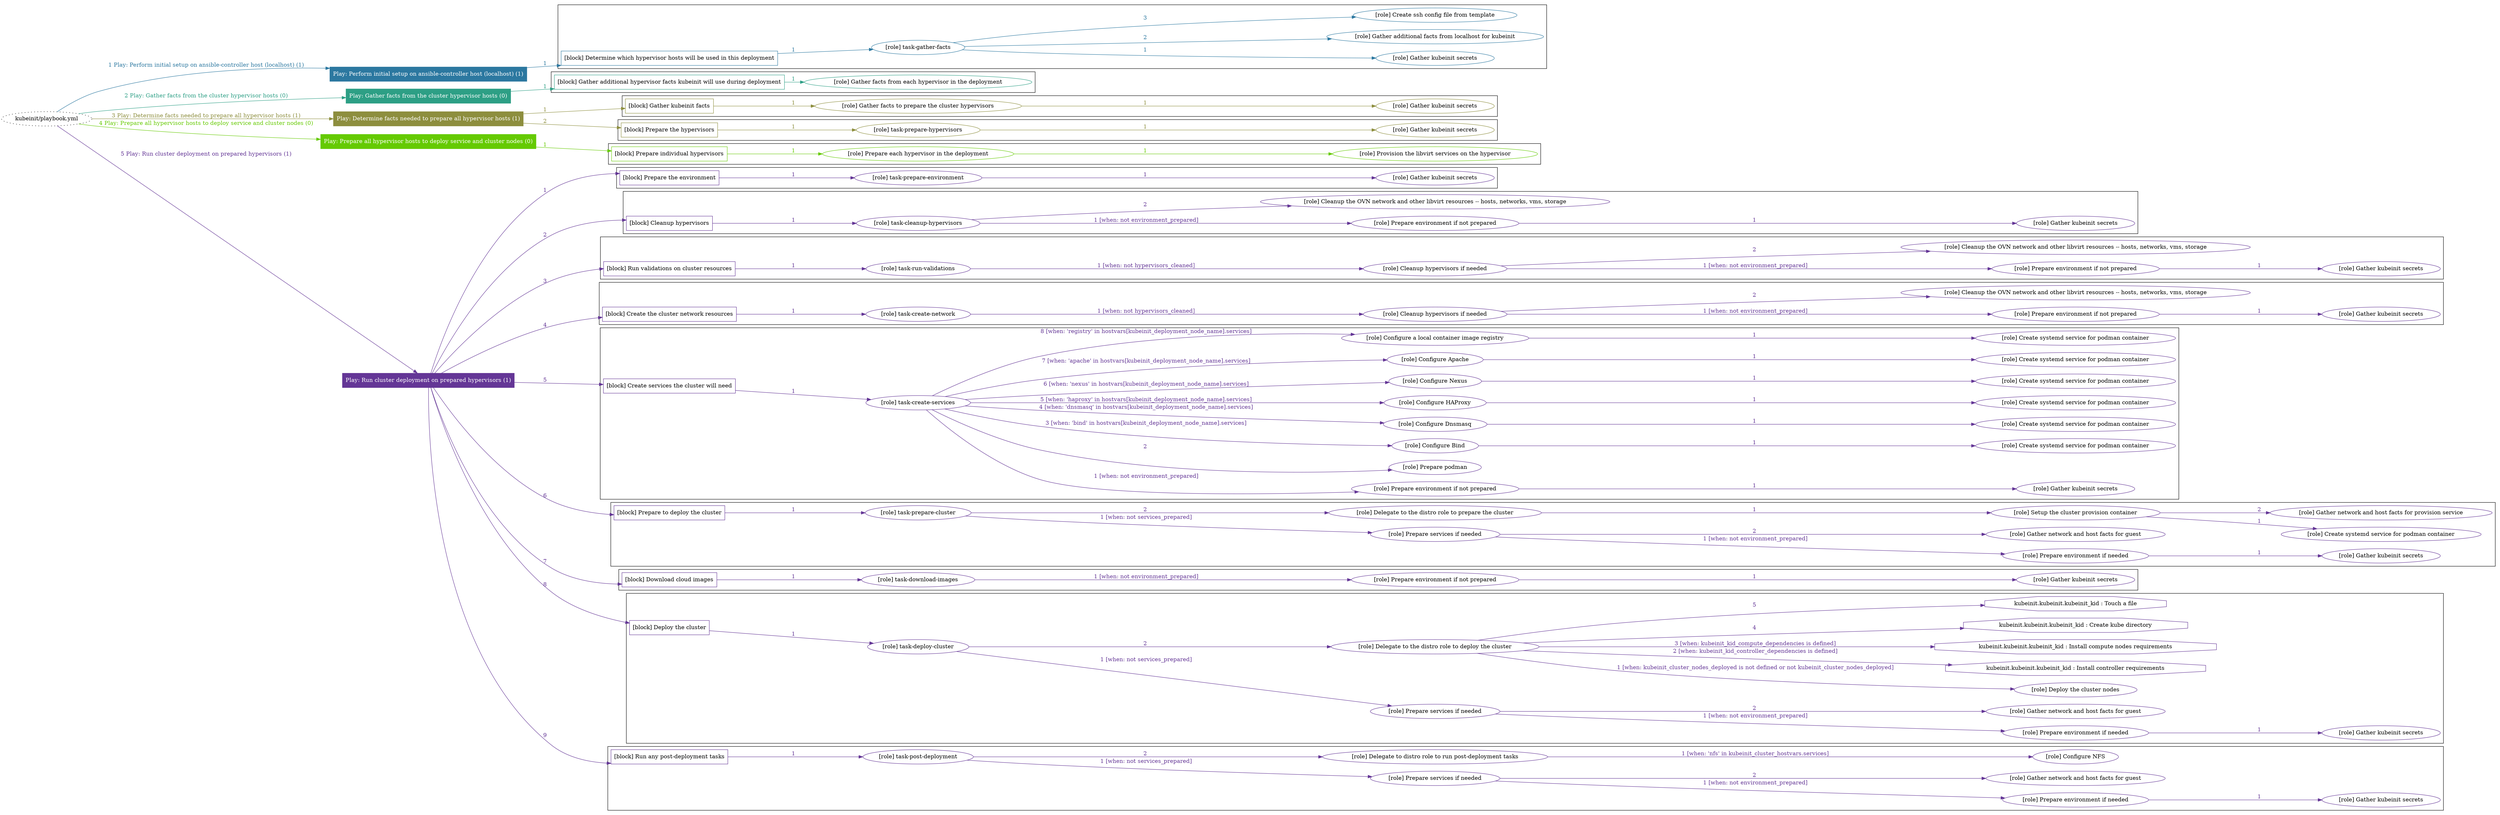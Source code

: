 digraph {
	graph [concentrate=true ordering=in rankdir=LR ratio=fill]
	edge [esep=5 sep=10]
	"kubeinit/playbook.yml" [URL="/home/runner/work/kubeinit/kubeinit/kubeinit/playbook.yml" id=playbook_4119781a style=dotted]
	"kubeinit/playbook.yml" -> play_a6e33fef [label="1 Play: Perform initial setup on ansible-controller host (localhost) (1)" color="#2c78a0" fontcolor="#2c78a0" id=edge_play_a6e33fef labeltooltip="1 Play: Perform initial setup on ansible-controller host (localhost) (1)" tooltip="1 Play: Perform initial setup on ansible-controller host (localhost) (1)"]
	subgraph "Play: Perform initial setup on ansible-controller host (localhost) (1)" {
		play_a6e33fef [label="Play: Perform initial setup on ansible-controller host (localhost) (1)" URL="/home/runner/work/kubeinit/kubeinit/kubeinit/playbook.yml" color="#2c78a0" fontcolor="#ffffff" id=play_a6e33fef shape=box style=filled tooltip=localhost]
		play_a6e33fef -> block_c6714cbf [label=1 color="#2c78a0" fontcolor="#2c78a0" id=edge_block_c6714cbf labeltooltip=1 tooltip=1]
		subgraph cluster_block_c6714cbf {
			block_c6714cbf [label="[block] Determine which hypervisor hosts will be used in this deployment" URL="/home/runner/work/kubeinit/kubeinit/kubeinit/playbook.yml" color="#2c78a0" id=block_c6714cbf labeltooltip="Determine which hypervisor hosts will be used in this deployment" shape=box tooltip="Determine which hypervisor hosts will be used in this deployment"]
			block_c6714cbf -> role_dde32e43 [label="1 " color="#2c78a0" fontcolor="#2c78a0" id=edge_role_dde32e43 labeltooltip="1 " tooltip="1 "]
			subgraph "task-gather-facts" {
				role_dde32e43 [label="[role] task-gather-facts" URL="/home/runner/work/kubeinit/kubeinit/kubeinit/playbook.yml" color="#2c78a0" id=role_dde32e43 tooltip="task-gather-facts"]
				role_dde32e43 -> role_6373cb3b [label="1 " color="#2c78a0" fontcolor="#2c78a0" id=edge_role_6373cb3b labeltooltip="1 " tooltip="1 "]
				subgraph "Gather kubeinit secrets" {
					role_6373cb3b [label="[role] Gather kubeinit secrets" URL="/home/runner/.ansible/collections/ansible_collections/kubeinit/kubeinit/roles/kubeinit_prepare/tasks/build_hypervisors_group.yml" color="#2c78a0" id=role_6373cb3b tooltip="Gather kubeinit secrets"]
				}
				role_dde32e43 -> role_54f324d5 [label="2 " color="#2c78a0" fontcolor="#2c78a0" id=edge_role_54f324d5 labeltooltip="2 " tooltip="2 "]
				subgraph "Gather additional facts from localhost for kubeinit" {
					role_54f324d5 [label="[role] Gather additional facts from localhost for kubeinit" URL="/home/runner/.ansible/collections/ansible_collections/kubeinit/kubeinit/roles/kubeinit_prepare/tasks/build_hypervisors_group.yml" color="#2c78a0" id=role_54f324d5 tooltip="Gather additional facts from localhost for kubeinit"]
				}
				role_dde32e43 -> role_f342c340 [label="3 " color="#2c78a0" fontcolor="#2c78a0" id=edge_role_f342c340 labeltooltip="3 " tooltip="3 "]
				subgraph "Create ssh config file from template" {
					role_f342c340 [label="[role] Create ssh config file from template" URL="/home/runner/.ansible/collections/ansible_collections/kubeinit/kubeinit/roles/kubeinit_prepare/tasks/build_hypervisors_group.yml" color="#2c78a0" id=role_f342c340 tooltip="Create ssh config file from template"]
				}
			}
		}
	}
	"kubeinit/playbook.yml" -> play_9e63e750 [label="2 Play: Gather facts from the cluster hypervisor hosts (0)" color="#2d9f85" fontcolor="#2d9f85" id=edge_play_9e63e750 labeltooltip="2 Play: Gather facts from the cluster hypervisor hosts (0)" tooltip="2 Play: Gather facts from the cluster hypervisor hosts (0)"]
	subgraph "Play: Gather facts from the cluster hypervisor hosts (0)" {
		play_9e63e750 [label="Play: Gather facts from the cluster hypervisor hosts (0)" URL="/home/runner/work/kubeinit/kubeinit/kubeinit/playbook.yml" color="#2d9f85" fontcolor="#ffffff" id=play_9e63e750 shape=box style=filled tooltip="Play: Gather facts from the cluster hypervisor hosts (0)"]
		play_9e63e750 -> block_4c66e448 [label=1 color="#2d9f85" fontcolor="#2d9f85" id=edge_block_4c66e448 labeltooltip=1 tooltip=1]
		subgraph cluster_block_4c66e448 {
			block_4c66e448 [label="[block] Gather additional hypervisor facts kubeinit will use during deployment" URL="/home/runner/work/kubeinit/kubeinit/kubeinit/playbook.yml" color="#2d9f85" id=block_4c66e448 labeltooltip="Gather additional hypervisor facts kubeinit will use during deployment" shape=box tooltip="Gather additional hypervisor facts kubeinit will use during deployment"]
			block_4c66e448 -> role_e154d5e4 [label="1 " color="#2d9f85" fontcolor="#2d9f85" id=edge_role_e154d5e4 labeltooltip="1 " tooltip="1 "]
			subgraph "Gather facts from each hypervisor in the deployment" {
				role_e154d5e4 [label="[role] Gather facts from each hypervisor in the deployment" URL="/home/runner/work/kubeinit/kubeinit/kubeinit/playbook.yml" color="#2d9f85" id=role_e154d5e4 tooltip="Gather facts from each hypervisor in the deployment"]
			}
		}
	}
	"kubeinit/playbook.yml" -> play_2cfaf962 [label="3 Play: Determine facts needed to prepare all hypervisor hosts (1)" color="#8d8e3e" fontcolor="#8d8e3e" id=edge_play_2cfaf962 labeltooltip="3 Play: Determine facts needed to prepare all hypervisor hosts (1)" tooltip="3 Play: Determine facts needed to prepare all hypervisor hosts (1)"]
	subgraph "Play: Determine facts needed to prepare all hypervisor hosts (1)" {
		play_2cfaf962 [label="Play: Determine facts needed to prepare all hypervisor hosts (1)" URL="/home/runner/work/kubeinit/kubeinit/kubeinit/playbook.yml" color="#8d8e3e" fontcolor="#ffffff" id=play_2cfaf962 shape=box style=filled tooltip=localhost]
		play_2cfaf962 -> block_1a551423 [label=1 color="#8d8e3e" fontcolor="#8d8e3e" id=edge_block_1a551423 labeltooltip=1 tooltip=1]
		subgraph cluster_block_1a551423 {
			block_1a551423 [label="[block] Gather kubeinit facts" URL="/home/runner/work/kubeinit/kubeinit/kubeinit/playbook.yml" color="#8d8e3e" id=block_1a551423 labeltooltip="Gather kubeinit facts" shape=box tooltip="Gather kubeinit facts"]
			block_1a551423 -> role_39035550 [label="1 " color="#8d8e3e" fontcolor="#8d8e3e" id=edge_role_39035550 labeltooltip="1 " tooltip="1 "]
			subgraph "Gather facts to prepare the cluster hypervisors" {
				role_39035550 [label="[role] Gather facts to prepare the cluster hypervisors" URL="/home/runner/work/kubeinit/kubeinit/kubeinit/playbook.yml" color="#8d8e3e" id=role_39035550 tooltip="Gather facts to prepare the cluster hypervisors"]
				role_39035550 -> role_b8412111 [label="1 " color="#8d8e3e" fontcolor="#8d8e3e" id=edge_role_b8412111 labeltooltip="1 " tooltip="1 "]
				subgraph "Gather kubeinit secrets" {
					role_b8412111 [label="[role] Gather kubeinit secrets" URL="/home/runner/.ansible/collections/ansible_collections/kubeinit/kubeinit/roles/kubeinit_prepare/tasks/gather_kubeinit_facts.yml" color="#8d8e3e" id=role_b8412111 tooltip="Gather kubeinit secrets"]
				}
			}
		}
		play_2cfaf962 -> block_f953ec89 [label=2 color="#8d8e3e" fontcolor="#8d8e3e" id=edge_block_f953ec89 labeltooltip=2 tooltip=2]
		subgraph cluster_block_f953ec89 {
			block_f953ec89 [label="[block] Prepare the hypervisors" URL="/home/runner/work/kubeinit/kubeinit/kubeinit/playbook.yml" color="#8d8e3e" id=block_f953ec89 labeltooltip="Prepare the hypervisors" shape=box tooltip="Prepare the hypervisors"]
			block_f953ec89 -> role_02922b0f [label="1 " color="#8d8e3e" fontcolor="#8d8e3e" id=edge_role_02922b0f labeltooltip="1 " tooltip="1 "]
			subgraph "task-prepare-hypervisors" {
				role_02922b0f [label="[role] task-prepare-hypervisors" URL="/home/runner/work/kubeinit/kubeinit/kubeinit/playbook.yml" color="#8d8e3e" id=role_02922b0f tooltip="task-prepare-hypervisors"]
				role_02922b0f -> role_ac696118 [label="1 " color="#8d8e3e" fontcolor="#8d8e3e" id=edge_role_ac696118 labeltooltip="1 " tooltip="1 "]
				subgraph "Gather kubeinit secrets" {
					role_ac696118 [label="[role] Gather kubeinit secrets" URL="/home/runner/.ansible/collections/ansible_collections/kubeinit/kubeinit/roles/kubeinit_prepare/tasks/gather_kubeinit_facts.yml" color="#8d8e3e" id=role_ac696118 tooltip="Gather kubeinit secrets"]
				}
			}
		}
	}
	"kubeinit/playbook.yml" -> play_2bc30577 [label="4 Play: Prepare all hypervisor hosts to deploy service and cluster nodes (0)" color="#65ca02" fontcolor="#65ca02" id=edge_play_2bc30577 labeltooltip="4 Play: Prepare all hypervisor hosts to deploy service and cluster nodes (0)" tooltip="4 Play: Prepare all hypervisor hosts to deploy service and cluster nodes (0)"]
	subgraph "Play: Prepare all hypervisor hosts to deploy service and cluster nodes (0)" {
		play_2bc30577 [label="Play: Prepare all hypervisor hosts to deploy service and cluster nodes (0)" URL="/home/runner/work/kubeinit/kubeinit/kubeinit/playbook.yml" color="#65ca02" fontcolor="#ffffff" id=play_2bc30577 shape=box style=filled tooltip="Play: Prepare all hypervisor hosts to deploy service and cluster nodes (0)"]
		play_2bc30577 -> block_fce5c36f [label=1 color="#65ca02" fontcolor="#65ca02" id=edge_block_fce5c36f labeltooltip=1 tooltip=1]
		subgraph cluster_block_fce5c36f {
			block_fce5c36f [label="[block] Prepare individual hypervisors" URL="/home/runner/work/kubeinit/kubeinit/kubeinit/playbook.yml" color="#65ca02" id=block_fce5c36f labeltooltip="Prepare individual hypervisors" shape=box tooltip="Prepare individual hypervisors"]
			block_fce5c36f -> role_a0303e99 [label="1 " color="#65ca02" fontcolor="#65ca02" id=edge_role_a0303e99 labeltooltip="1 " tooltip="1 "]
			subgraph "Prepare each hypervisor in the deployment" {
				role_a0303e99 [label="[role] Prepare each hypervisor in the deployment" URL="/home/runner/work/kubeinit/kubeinit/kubeinit/playbook.yml" color="#65ca02" id=role_a0303e99 tooltip="Prepare each hypervisor in the deployment"]
				role_a0303e99 -> role_fb185fde [label="1 " color="#65ca02" fontcolor="#65ca02" id=edge_role_fb185fde labeltooltip="1 " tooltip="1 "]
				subgraph "Provision the libvirt services on the hypervisor" {
					role_fb185fde [label="[role] Provision the libvirt services on the hypervisor" URL="/home/runner/.ansible/collections/ansible_collections/kubeinit/kubeinit/roles/kubeinit_prepare/tasks/prepare_hypervisor.yml" color="#65ca02" id=role_fb185fde tooltip="Provision the libvirt services on the hypervisor"]
				}
			}
		}
	}
	"kubeinit/playbook.yml" -> play_6af79416 [label="5 Play: Run cluster deployment on prepared hypervisors (1)" color="#643696" fontcolor="#643696" id=edge_play_6af79416 labeltooltip="5 Play: Run cluster deployment on prepared hypervisors (1)" tooltip="5 Play: Run cluster deployment on prepared hypervisors (1)"]
	subgraph "Play: Run cluster deployment on prepared hypervisors (1)" {
		play_6af79416 [label="Play: Run cluster deployment on prepared hypervisors (1)" URL="/home/runner/work/kubeinit/kubeinit/kubeinit/playbook.yml" color="#643696" fontcolor="#ffffff" id=play_6af79416 shape=box style=filled tooltip=localhost]
		play_6af79416 -> block_ad98706c [label=1 color="#643696" fontcolor="#643696" id=edge_block_ad98706c labeltooltip=1 tooltip=1]
		subgraph cluster_block_ad98706c {
			block_ad98706c [label="[block] Prepare the environment" URL="/home/runner/work/kubeinit/kubeinit/kubeinit/playbook.yml" color="#643696" id=block_ad98706c labeltooltip="Prepare the environment" shape=box tooltip="Prepare the environment"]
			block_ad98706c -> role_2ab8fcba [label="1 " color="#643696" fontcolor="#643696" id=edge_role_2ab8fcba labeltooltip="1 " tooltip="1 "]
			subgraph "task-prepare-environment" {
				role_2ab8fcba [label="[role] task-prepare-environment" URL="/home/runner/work/kubeinit/kubeinit/kubeinit/playbook.yml" color="#643696" id=role_2ab8fcba tooltip="task-prepare-environment"]
				role_2ab8fcba -> role_67f134b6 [label="1 " color="#643696" fontcolor="#643696" id=edge_role_67f134b6 labeltooltip="1 " tooltip="1 "]
				subgraph "Gather kubeinit secrets" {
					role_67f134b6 [label="[role] Gather kubeinit secrets" URL="/home/runner/.ansible/collections/ansible_collections/kubeinit/kubeinit/roles/kubeinit_prepare/tasks/gather_kubeinit_facts.yml" color="#643696" id=role_67f134b6 tooltip="Gather kubeinit secrets"]
				}
			}
		}
		play_6af79416 -> block_aa6fec15 [label=2 color="#643696" fontcolor="#643696" id=edge_block_aa6fec15 labeltooltip=2 tooltip=2]
		subgraph cluster_block_aa6fec15 {
			block_aa6fec15 [label="[block] Cleanup hypervisors" URL="/home/runner/work/kubeinit/kubeinit/kubeinit/playbook.yml" color="#643696" id=block_aa6fec15 labeltooltip="Cleanup hypervisors" shape=box tooltip="Cleanup hypervisors"]
			block_aa6fec15 -> role_fec51acf [label="1 " color="#643696" fontcolor="#643696" id=edge_role_fec51acf labeltooltip="1 " tooltip="1 "]
			subgraph "task-cleanup-hypervisors" {
				role_fec51acf [label="[role] task-cleanup-hypervisors" URL="/home/runner/work/kubeinit/kubeinit/kubeinit/playbook.yml" color="#643696" id=role_fec51acf tooltip="task-cleanup-hypervisors"]
				role_fec51acf -> role_62f267ab [label="1 [when: not environment_prepared]" color="#643696" fontcolor="#643696" id=edge_role_62f267ab labeltooltip="1 [when: not environment_prepared]" tooltip="1 [when: not environment_prepared]"]
				subgraph "Prepare environment if not prepared" {
					role_62f267ab [label="[role] Prepare environment if not prepared" URL="/home/runner/.ansible/collections/ansible_collections/kubeinit/kubeinit/roles/kubeinit_prepare/tasks/cleanup_hypervisors.yml" color="#643696" id=role_62f267ab tooltip="Prepare environment if not prepared"]
					role_62f267ab -> role_ddde9932 [label="1 " color="#643696" fontcolor="#643696" id=edge_role_ddde9932 labeltooltip="1 " tooltip="1 "]
					subgraph "Gather kubeinit secrets" {
						role_ddde9932 [label="[role] Gather kubeinit secrets" URL="/home/runner/.ansible/collections/ansible_collections/kubeinit/kubeinit/roles/kubeinit_prepare/tasks/gather_kubeinit_facts.yml" color="#643696" id=role_ddde9932 tooltip="Gather kubeinit secrets"]
					}
				}
				role_fec51acf -> role_e87c9f3d [label="2 " color="#643696" fontcolor="#643696" id=edge_role_e87c9f3d labeltooltip="2 " tooltip="2 "]
				subgraph "Cleanup the OVN network and other libvirt resources -- hosts, networks, vms, storage" {
					role_e87c9f3d [label="[role] Cleanup the OVN network and other libvirt resources -- hosts, networks, vms, storage" URL="/home/runner/.ansible/collections/ansible_collections/kubeinit/kubeinit/roles/kubeinit_prepare/tasks/cleanup_hypervisors.yml" color="#643696" id=role_e87c9f3d tooltip="Cleanup the OVN network and other libvirt resources -- hosts, networks, vms, storage"]
				}
			}
		}
		play_6af79416 -> block_1b0d5c79 [label=3 color="#643696" fontcolor="#643696" id=edge_block_1b0d5c79 labeltooltip=3 tooltip=3]
		subgraph cluster_block_1b0d5c79 {
			block_1b0d5c79 [label="[block] Run validations on cluster resources" URL="/home/runner/work/kubeinit/kubeinit/kubeinit/playbook.yml" color="#643696" id=block_1b0d5c79 labeltooltip="Run validations on cluster resources" shape=box tooltip="Run validations on cluster resources"]
			block_1b0d5c79 -> role_aa8f1de9 [label="1 " color="#643696" fontcolor="#643696" id=edge_role_aa8f1de9 labeltooltip="1 " tooltip="1 "]
			subgraph "task-run-validations" {
				role_aa8f1de9 [label="[role] task-run-validations" URL="/home/runner/work/kubeinit/kubeinit/kubeinit/playbook.yml" color="#643696" id=role_aa8f1de9 tooltip="task-run-validations"]
				role_aa8f1de9 -> role_c8bc19a0 [label="1 [when: not hypervisors_cleaned]" color="#643696" fontcolor="#643696" id=edge_role_c8bc19a0 labeltooltip="1 [when: not hypervisors_cleaned]" tooltip="1 [when: not hypervisors_cleaned]"]
				subgraph "Cleanup hypervisors if needed" {
					role_c8bc19a0 [label="[role] Cleanup hypervisors if needed" URL="/home/runner/.ansible/collections/ansible_collections/kubeinit/kubeinit/roles/kubeinit_validations/tasks/main.yml" color="#643696" id=role_c8bc19a0 tooltip="Cleanup hypervisors if needed"]
					role_c8bc19a0 -> role_0e90e2a7 [label="1 [when: not environment_prepared]" color="#643696" fontcolor="#643696" id=edge_role_0e90e2a7 labeltooltip="1 [when: not environment_prepared]" tooltip="1 [when: not environment_prepared]"]
					subgraph "Prepare environment if not prepared" {
						role_0e90e2a7 [label="[role] Prepare environment if not prepared" URL="/home/runner/.ansible/collections/ansible_collections/kubeinit/kubeinit/roles/kubeinit_prepare/tasks/cleanup_hypervisors.yml" color="#643696" id=role_0e90e2a7 tooltip="Prepare environment if not prepared"]
						role_0e90e2a7 -> role_b94ac153 [label="1 " color="#643696" fontcolor="#643696" id=edge_role_b94ac153 labeltooltip="1 " tooltip="1 "]
						subgraph "Gather kubeinit secrets" {
							role_b94ac153 [label="[role] Gather kubeinit secrets" URL="/home/runner/.ansible/collections/ansible_collections/kubeinit/kubeinit/roles/kubeinit_prepare/tasks/gather_kubeinit_facts.yml" color="#643696" id=role_b94ac153 tooltip="Gather kubeinit secrets"]
						}
					}
					role_c8bc19a0 -> role_cf509125 [label="2 " color="#643696" fontcolor="#643696" id=edge_role_cf509125 labeltooltip="2 " tooltip="2 "]
					subgraph "Cleanup the OVN network and other libvirt resources -- hosts, networks, vms, storage" {
						role_cf509125 [label="[role] Cleanup the OVN network and other libvirt resources -- hosts, networks, vms, storage" URL="/home/runner/.ansible/collections/ansible_collections/kubeinit/kubeinit/roles/kubeinit_prepare/tasks/cleanup_hypervisors.yml" color="#643696" id=role_cf509125 tooltip="Cleanup the OVN network and other libvirt resources -- hosts, networks, vms, storage"]
					}
				}
			}
		}
		play_6af79416 -> block_57797d25 [label=4 color="#643696" fontcolor="#643696" id=edge_block_57797d25 labeltooltip=4 tooltip=4]
		subgraph cluster_block_57797d25 {
			block_57797d25 [label="[block] Create the cluster network resources" URL="/home/runner/work/kubeinit/kubeinit/kubeinit/playbook.yml" color="#643696" id=block_57797d25 labeltooltip="Create the cluster network resources" shape=box tooltip="Create the cluster network resources"]
			block_57797d25 -> role_d71cc72c [label="1 " color="#643696" fontcolor="#643696" id=edge_role_d71cc72c labeltooltip="1 " tooltip="1 "]
			subgraph "task-create-network" {
				role_d71cc72c [label="[role] task-create-network" URL="/home/runner/work/kubeinit/kubeinit/kubeinit/playbook.yml" color="#643696" id=role_d71cc72c tooltip="task-create-network"]
				role_d71cc72c -> role_2756d491 [label="1 [when: not hypervisors_cleaned]" color="#643696" fontcolor="#643696" id=edge_role_2756d491 labeltooltip="1 [when: not hypervisors_cleaned]" tooltip="1 [when: not hypervisors_cleaned]"]
				subgraph "Cleanup hypervisors if needed" {
					role_2756d491 [label="[role] Cleanup hypervisors if needed" URL="/home/runner/.ansible/collections/ansible_collections/kubeinit/kubeinit/roles/kubeinit_libvirt/tasks/create_network.yml" color="#643696" id=role_2756d491 tooltip="Cleanup hypervisors if needed"]
					role_2756d491 -> role_feea2bec [label="1 [when: not environment_prepared]" color="#643696" fontcolor="#643696" id=edge_role_feea2bec labeltooltip="1 [when: not environment_prepared]" tooltip="1 [when: not environment_prepared]"]
					subgraph "Prepare environment if not prepared" {
						role_feea2bec [label="[role] Prepare environment if not prepared" URL="/home/runner/.ansible/collections/ansible_collections/kubeinit/kubeinit/roles/kubeinit_prepare/tasks/cleanup_hypervisors.yml" color="#643696" id=role_feea2bec tooltip="Prepare environment if not prepared"]
						role_feea2bec -> role_3a5cbbb8 [label="1 " color="#643696" fontcolor="#643696" id=edge_role_3a5cbbb8 labeltooltip="1 " tooltip="1 "]
						subgraph "Gather kubeinit secrets" {
							role_3a5cbbb8 [label="[role] Gather kubeinit secrets" URL="/home/runner/.ansible/collections/ansible_collections/kubeinit/kubeinit/roles/kubeinit_prepare/tasks/gather_kubeinit_facts.yml" color="#643696" id=role_3a5cbbb8 tooltip="Gather kubeinit secrets"]
						}
					}
					role_2756d491 -> role_67f7ffb5 [label="2 " color="#643696" fontcolor="#643696" id=edge_role_67f7ffb5 labeltooltip="2 " tooltip="2 "]
					subgraph "Cleanup the OVN network and other libvirt resources -- hosts, networks, vms, storage" {
						role_67f7ffb5 [label="[role] Cleanup the OVN network and other libvirt resources -- hosts, networks, vms, storage" URL="/home/runner/.ansible/collections/ansible_collections/kubeinit/kubeinit/roles/kubeinit_prepare/tasks/cleanup_hypervisors.yml" color="#643696" id=role_67f7ffb5 tooltip="Cleanup the OVN network and other libvirt resources -- hosts, networks, vms, storage"]
					}
				}
			}
		}
		play_6af79416 -> block_7aaa3ac8 [label=5 color="#643696" fontcolor="#643696" id=edge_block_7aaa3ac8 labeltooltip=5 tooltip=5]
		subgraph cluster_block_7aaa3ac8 {
			block_7aaa3ac8 [label="[block] Create services the cluster will need" URL="/home/runner/work/kubeinit/kubeinit/kubeinit/playbook.yml" color="#643696" id=block_7aaa3ac8 labeltooltip="Create services the cluster will need" shape=box tooltip="Create services the cluster will need"]
			block_7aaa3ac8 -> role_aa28e200 [label="1 " color="#643696" fontcolor="#643696" id=edge_role_aa28e200 labeltooltip="1 " tooltip="1 "]
			subgraph "task-create-services" {
				role_aa28e200 [label="[role] task-create-services" URL="/home/runner/work/kubeinit/kubeinit/kubeinit/playbook.yml" color="#643696" id=role_aa28e200 tooltip="task-create-services"]
				role_aa28e200 -> role_e3d1abbc [label="1 [when: not environment_prepared]" color="#643696" fontcolor="#643696" id=edge_role_e3d1abbc labeltooltip="1 [when: not environment_prepared]" tooltip="1 [when: not environment_prepared]"]
				subgraph "Prepare environment if not prepared" {
					role_e3d1abbc [label="[role] Prepare environment if not prepared" URL="/home/runner/.ansible/collections/ansible_collections/kubeinit/kubeinit/roles/kubeinit_services/tasks/main.yml" color="#643696" id=role_e3d1abbc tooltip="Prepare environment if not prepared"]
					role_e3d1abbc -> role_a3915686 [label="1 " color="#643696" fontcolor="#643696" id=edge_role_a3915686 labeltooltip="1 " tooltip="1 "]
					subgraph "Gather kubeinit secrets" {
						role_a3915686 [label="[role] Gather kubeinit secrets" URL="/home/runner/.ansible/collections/ansible_collections/kubeinit/kubeinit/roles/kubeinit_prepare/tasks/gather_kubeinit_facts.yml" color="#643696" id=role_a3915686 tooltip="Gather kubeinit secrets"]
					}
				}
				role_aa28e200 -> role_2f4a3c70 [label="2 " color="#643696" fontcolor="#643696" id=edge_role_2f4a3c70 labeltooltip="2 " tooltip="2 "]
				subgraph "Prepare podman" {
					role_2f4a3c70 [label="[role] Prepare podman" URL="/home/runner/.ansible/collections/ansible_collections/kubeinit/kubeinit/roles/kubeinit_services/tasks/00_create_service_pod.yml" color="#643696" id=role_2f4a3c70 tooltip="Prepare podman"]
				}
				role_aa28e200 -> role_973a6562 [label="3 [when: 'bind' in hostvars[kubeinit_deployment_node_name].services]" color="#643696" fontcolor="#643696" id=edge_role_973a6562 labeltooltip="3 [when: 'bind' in hostvars[kubeinit_deployment_node_name].services]" tooltip="3 [when: 'bind' in hostvars[kubeinit_deployment_node_name].services]"]
				subgraph "Configure Bind" {
					role_973a6562 [label="[role] Configure Bind" URL="/home/runner/.ansible/collections/ansible_collections/kubeinit/kubeinit/roles/kubeinit_services/tasks/start_services_containers.yml" color="#643696" id=role_973a6562 tooltip="Configure Bind"]
					role_973a6562 -> role_dac58fbb [label="1 " color="#643696" fontcolor="#643696" id=edge_role_dac58fbb labeltooltip="1 " tooltip="1 "]
					subgraph "Create systemd service for podman container" {
						role_dac58fbb [label="[role] Create systemd service for podman container" URL="/home/runner/.ansible/collections/ansible_collections/kubeinit/kubeinit/roles/kubeinit_bind/tasks/main.yml" color="#643696" id=role_dac58fbb tooltip="Create systemd service for podman container"]
					}
				}
				role_aa28e200 -> role_0fc0be98 [label="4 [when: 'dnsmasq' in hostvars[kubeinit_deployment_node_name].services]" color="#643696" fontcolor="#643696" id=edge_role_0fc0be98 labeltooltip="4 [when: 'dnsmasq' in hostvars[kubeinit_deployment_node_name].services]" tooltip="4 [when: 'dnsmasq' in hostvars[kubeinit_deployment_node_name].services]"]
				subgraph "Configure Dnsmasq" {
					role_0fc0be98 [label="[role] Configure Dnsmasq" URL="/home/runner/.ansible/collections/ansible_collections/kubeinit/kubeinit/roles/kubeinit_services/tasks/start_services_containers.yml" color="#643696" id=role_0fc0be98 tooltip="Configure Dnsmasq"]
					role_0fc0be98 -> role_eda83041 [label="1 " color="#643696" fontcolor="#643696" id=edge_role_eda83041 labeltooltip="1 " tooltip="1 "]
					subgraph "Create systemd service for podman container" {
						role_eda83041 [label="[role] Create systemd service for podman container" URL="/home/runner/.ansible/collections/ansible_collections/kubeinit/kubeinit/roles/kubeinit_dnsmasq/tasks/main.yml" color="#643696" id=role_eda83041 tooltip="Create systemd service for podman container"]
					}
				}
				role_aa28e200 -> role_1093fbb2 [label="5 [when: 'haproxy' in hostvars[kubeinit_deployment_node_name].services]" color="#643696" fontcolor="#643696" id=edge_role_1093fbb2 labeltooltip="5 [when: 'haproxy' in hostvars[kubeinit_deployment_node_name].services]" tooltip="5 [when: 'haproxy' in hostvars[kubeinit_deployment_node_name].services]"]
				subgraph "Configure HAProxy" {
					role_1093fbb2 [label="[role] Configure HAProxy" URL="/home/runner/.ansible/collections/ansible_collections/kubeinit/kubeinit/roles/kubeinit_services/tasks/start_services_containers.yml" color="#643696" id=role_1093fbb2 tooltip="Configure HAProxy"]
					role_1093fbb2 -> role_92763bde [label="1 " color="#643696" fontcolor="#643696" id=edge_role_92763bde labeltooltip="1 " tooltip="1 "]
					subgraph "Create systemd service for podman container" {
						role_92763bde [label="[role] Create systemd service for podman container" URL="/home/runner/.ansible/collections/ansible_collections/kubeinit/kubeinit/roles/kubeinit_haproxy/tasks/main.yml" color="#643696" id=role_92763bde tooltip="Create systemd service for podman container"]
					}
				}
				role_aa28e200 -> role_61d2e033 [label="6 [when: 'nexus' in hostvars[kubeinit_deployment_node_name].services]" color="#643696" fontcolor="#643696" id=edge_role_61d2e033 labeltooltip="6 [when: 'nexus' in hostvars[kubeinit_deployment_node_name].services]" tooltip="6 [when: 'nexus' in hostvars[kubeinit_deployment_node_name].services]"]
				subgraph "Configure Nexus" {
					role_61d2e033 [label="[role] Configure Nexus" URL="/home/runner/.ansible/collections/ansible_collections/kubeinit/kubeinit/roles/kubeinit_services/tasks/start_services_containers.yml" color="#643696" id=role_61d2e033 tooltip="Configure Nexus"]
					role_61d2e033 -> role_650f451e [label="1 " color="#643696" fontcolor="#643696" id=edge_role_650f451e labeltooltip="1 " tooltip="1 "]
					subgraph "Create systemd service for podman container" {
						role_650f451e [label="[role] Create systemd service for podman container" URL="/home/runner/.ansible/collections/ansible_collections/kubeinit/kubeinit/roles/kubeinit_nexus/tasks/main.yml" color="#643696" id=role_650f451e tooltip="Create systemd service for podman container"]
					}
				}
				role_aa28e200 -> role_2061c3cb [label="7 [when: 'apache' in hostvars[kubeinit_deployment_node_name].services]" color="#643696" fontcolor="#643696" id=edge_role_2061c3cb labeltooltip="7 [when: 'apache' in hostvars[kubeinit_deployment_node_name].services]" tooltip="7 [when: 'apache' in hostvars[kubeinit_deployment_node_name].services]"]
				subgraph "Configure Apache" {
					role_2061c3cb [label="[role] Configure Apache" URL="/home/runner/.ansible/collections/ansible_collections/kubeinit/kubeinit/roles/kubeinit_services/tasks/start_services_containers.yml" color="#643696" id=role_2061c3cb tooltip="Configure Apache"]
					role_2061c3cb -> role_4f50cf0a [label="1 " color="#643696" fontcolor="#643696" id=edge_role_4f50cf0a labeltooltip="1 " tooltip="1 "]
					subgraph "Create systemd service for podman container" {
						role_4f50cf0a [label="[role] Create systemd service for podman container" URL="/home/runner/.ansible/collections/ansible_collections/kubeinit/kubeinit/roles/kubeinit_apache/tasks/main.yml" color="#643696" id=role_4f50cf0a tooltip="Create systemd service for podman container"]
					}
				}
				role_aa28e200 -> role_d2992397 [label="8 [when: 'registry' in hostvars[kubeinit_deployment_node_name].services]" color="#643696" fontcolor="#643696" id=edge_role_d2992397 labeltooltip="8 [when: 'registry' in hostvars[kubeinit_deployment_node_name].services]" tooltip="8 [when: 'registry' in hostvars[kubeinit_deployment_node_name].services]"]
				subgraph "Configure a local container image registry" {
					role_d2992397 [label="[role] Configure a local container image registry" URL="/home/runner/.ansible/collections/ansible_collections/kubeinit/kubeinit/roles/kubeinit_services/tasks/start_services_containers.yml" color="#643696" id=role_d2992397 tooltip="Configure a local container image registry"]
					role_d2992397 -> role_3fc9cfd9 [label="1 " color="#643696" fontcolor="#643696" id=edge_role_3fc9cfd9 labeltooltip="1 " tooltip="1 "]
					subgraph "Create systemd service for podman container" {
						role_3fc9cfd9 [label="[role] Create systemd service for podman container" URL="/home/runner/.ansible/collections/ansible_collections/kubeinit/kubeinit/roles/kubeinit_registry/tasks/main.yml" color="#643696" id=role_3fc9cfd9 tooltip="Create systemd service for podman container"]
					}
				}
			}
		}
		play_6af79416 -> block_25a774d5 [label=6 color="#643696" fontcolor="#643696" id=edge_block_25a774d5 labeltooltip=6 tooltip=6]
		subgraph cluster_block_25a774d5 {
			block_25a774d5 [label="[block] Prepare to deploy the cluster" URL="/home/runner/work/kubeinit/kubeinit/kubeinit/playbook.yml" color="#643696" id=block_25a774d5 labeltooltip="Prepare to deploy the cluster" shape=box tooltip="Prepare to deploy the cluster"]
			block_25a774d5 -> role_9b0124d8 [label="1 " color="#643696" fontcolor="#643696" id=edge_role_9b0124d8 labeltooltip="1 " tooltip="1 "]
			subgraph "task-prepare-cluster" {
				role_9b0124d8 [label="[role] task-prepare-cluster" URL="/home/runner/work/kubeinit/kubeinit/kubeinit/playbook.yml" color="#643696" id=role_9b0124d8 tooltip="task-prepare-cluster"]
				role_9b0124d8 -> role_8ec96547 [label="1 [when: not services_prepared]" color="#643696" fontcolor="#643696" id=edge_role_8ec96547 labeltooltip="1 [when: not services_prepared]" tooltip="1 [when: not services_prepared]"]
				subgraph "Prepare services if needed" {
					role_8ec96547 [label="[role] Prepare services if needed" URL="/home/runner/.ansible/collections/ansible_collections/kubeinit/kubeinit/roles/kubeinit_prepare/tasks/prepare_cluster.yml" color="#643696" id=role_8ec96547 tooltip="Prepare services if needed"]
					role_8ec96547 -> role_361f1d7a [label="1 [when: not environment_prepared]" color="#643696" fontcolor="#643696" id=edge_role_361f1d7a labeltooltip="1 [when: not environment_prepared]" tooltip="1 [when: not environment_prepared]"]
					subgraph "Prepare environment if needed" {
						role_361f1d7a [label="[role] Prepare environment if needed" URL="/home/runner/.ansible/collections/ansible_collections/kubeinit/kubeinit/roles/kubeinit_services/tasks/prepare_services.yml" color="#643696" id=role_361f1d7a tooltip="Prepare environment if needed"]
						role_361f1d7a -> role_3421f31a [label="1 " color="#643696" fontcolor="#643696" id=edge_role_3421f31a labeltooltip="1 " tooltip="1 "]
						subgraph "Gather kubeinit secrets" {
							role_3421f31a [label="[role] Gather kubeinit secrets" URL="/home/runner/.ansible/collections/ansible_collections/kubeinit/kubeinit/roles/kubeinit_prepare/tasks/gather_kubeinit_facts.yml" color="#643696" id=role_3421f31a tooltip="Gather kubeinit secrets"]
						}
					}
					role_8ec96547 -> role_33ab718e [label="2 " color="#643696" fontcolor="#643696" id=edge_role_33ab718e labeltooltip="2 " tooltip="2 "]
					subgraph "Gather network and host facts for guest" {
						role_33ab718e [label="[role] Gather network and host facts for guest" URL="/home/runner/.ansible/collections/ansible_collections/kubeinit/kubeinit/roles/kubeinit_services/tasks/prepare_services.yml" color="#643696" id=role_33ab718e tooltip="Gather network and host facts for guest"]
					}
				}
				role_9b0124d8 -> role_b33e88d6 [label="2 " color="#643696" fontcolor="#643696" id=edge_role_b33e88d6 labeltooltip="2 " tooltip="2 "]
				subgraph "Delegate to the distro role to prepare the cluster" {
					role_b33e88d6 [label="[role] Delegate to the distro role to prepare the cluster" URL="/home/runner/.ansible/collections/ansible_collections/kubeinit/kubeinit/roles/kubeinit_prepare/tasks/prepare_cluster.yml" color="#643696" id=role_b33e88d6 tooltip="Delegate to the distro role to prepare the cluster"]
					role_b33e88d6 -> role_2fd37486 [label="1 " color="#643696" fontcolor="#643696" id=edge_role_2fd37486 labeltooltip="1 " tooltip="1 "]
					subgraph "Setup the cluster provision container" {
						role_2fd37486 [label="[role] Setup the cluster provision container" URL="/home/runner/.ansible/collections/ansible_collections/kubeinit/kubeinit/roles/kubeinit_kid/tasks/prepare_cluster.yml" color="#643696" id=role_2fd37486 tooltip="Setup the cluster provision container"]
						role_2fd37486 -> role_3aeb1507 [label="1 " color="#643696" fontcolor="#643696" id=edge_role_3aeb1507 labeltooltip="1 " tooltip="1 "]
						subgraph "Create systemd service for podman container" {
							role_3aeb1507 [label="[role] Create systemd service for podman container" URL="/home/runner/.ansible/collections/ansible_collections/kubeinit/kubeinit/roles/kubeinit_services/tasks/create_provision_container.yml" color="#643696" id=role_3aeb1507 tooltip="Create systemd service for podman container"]
						}
						role_2fd37486 -> role_9404ff91 [label="2 " color="#643696" fontcolor="#643696" id=edge_role_9404ff91 labeltooltip="2 " tooltip="2 "]
						subgraph "Gather network and host facts for provision service" {
							role_9404ff91 [label="[role] Gather network and host facts for provision service" URL="/home/runner/.ansible/collections/ansible_collections/kubeinit/kubeinit/roles/kubeinit_services/tasks/create_provision_container.yml" color="#643696" id=role_9404ff91 tooltip="Gather network and host facts for provision service"]
						}
					}
				}
			}
		}
		play_6af79416 -> block_44ddcb41 [label=7 color="#643696" fontcolor="#643696" id=edge_block_44ddcb41 labeltooltip=7 tooltip=7]
		subgraph cluster_block_44ddcb41 {
			block_44ddcb41 [label="[block] Download cloud images" URL="/home/runner/work/kubeinit/kubeinit/kubeinit/playbook.yml" color="#643696" id=block_44ddcb41 labeltooltip="Download cloud images" shape=box tooltip="Download cloud images"]
			block_44ddcb41 -> role_81ef1320 [label="1 " color="#643696" fontcolor="#643696" id=edge_role_81ef1320 labeltooltip="1 " tooltip="1 "]
			subgraph "task-download-images" {
				role_81ef1320 [label="[role] task-download-images" URL="/home/runner/work/kubeinit/kubeinit/kubeinit/playbook.yml" color="#643696" id=role_81ef1320 tooltip="task-download-images"]
				role_81ef1320 -> role_212a3dad [label="1 [when: not environment_prepared]" color="#643696" fontcolor="#643696" id=edge_role_212a3dad labeltooltip="1 [when: not environment_prepared]" tooltip="1 [when: not environment_prepared]"]
				subgraph "Prepare environment if not prepared" {
					role_212a3dad [label="[role] Prepare environment if not prepared" URL="/home/runner/.ansible/collections/ansible_collections/kubeinit/kubeinit/roles/kubeinit_libvirt/tasks/download_cloud_images.yml" color="#643696" id=role_212a3dad tooltip="Prepare environment if not prepared"]
					role_212a3dad -> role_c7073d1f [label="1 " color="#643696" fontcolor="#643696" id=edge_role_c7073d1f labeltooltip="1 " tooltip="1 "]
					subgraph "Gather kubeinit secrets" {
						role_c7073d1f [label="[role] Gather kubeinit secrets" URL="/home/runner/.ansible/collections/ansible_collections/kubeinit/kubeinit/roles/kubeinit_prepare/tasks/gather_kubeinit_facts.yml" color="#643696" id=role_c7073d1f tooltip="Gather kubeinit secrets"]
					}
				}
			}
		}
		play_6af79416 -> block_598e311f [label=8 color="#643696" fontcolor="#643696" id=edge_block_598e311f labeltooltip=8 tooltip=8]
		subgraph cluster_block_598e311f {
			block_598e311f [label="[block] Deploy the cluster" URL="/home/runner/work/kubeinit/kubeinit/kubeinit/playbook.yml" color="#643696" id=block_598e311f labeltooltip="Deploy the cluster" shape=box tooltip="Deploy the cluster"]
			block_598e311f -> role_3f94eee5 [label="1 " color="#643696" fontcolor="#643696" id=edge_role_3f94eee5 labeltooltip="1 " tooltip="1 "]
			subgraph "task-deploy-cluster" {
				role_3f94eee5 [label="[role] task-deploy-cluster" URL="/home/runner/work/kubeinit/kubeinit/kubeinit/playbook.yml" color="#643696" id=role_3f94eee5 tooltip="task-deploy-cluster"]
				role_3f94eee5 -> role_2a2527e6 [label="1 [when: not services_prepared]" color="#643696" fontcolor="#643696" id=edge_role_2a2527e6 labeltooltip="1 [when: not services_prepared]" tooltip="1 [when: not services_prepared]"]
				subgraph "Prepare services if needed" {
					role_2a2527e6 [label="[role] Prepare services if needed" URL="/home/runner/.ansible/collections/ansible_collections/kubeinit/kubeinit/roles/kubeinit_prepare/tasks/deploy_cluster.yml" color="#643696" id=role_2a2527e6 tooltip="Prepare services if needed"]
					role_2a2527e6 -> role_e46a4a62 [label="1 [when: not environment_prepared]" color="#643696" fontcolor="#643696" id=edge_role_e46a4a62 labeltooltip="1 [when: not environment_prepared]" tooltip="1 [when: not environment_prepared]"]
					subgraph "Prepare environment if needed" {
						role_e46a4a62 [label="[role] Prepare environment if needed" URL="/home/runner/.ansible/collections/ansible_collections/kubeinit/kubeinit/roles/kubeinit_services/tasks/prepare_services.yml" color="#643696" id=role_e46a4a62 tooltip="Prepare environment if needed"]
						role_e46a4a62 -> role_a9be6e11 [label="1 " color="#643696" fontcolor="#643696" id=edge_role_a9be6e11 labeltooltip="1 " tooltip="1 "]
						subgraph "Gather kubeinit secrets" {
							role_a9be6e11 [label="[role] Gather kubeinit secrets" URL="/home/runner/.ansible/collections/ansible_collections/kubeinit/kubeinit/roles/kubeinit_prepare/tasks/gather_kubeinit_facts.yml" color="#643696" id=role_a9be6e11 tooltip="Gather kubeinit secrets"]
						}
					}
					role_2a2527e6 -> role_12716492 [label="2 " color="#643696" fontcolor="#643696" id=edge_role_12716492 labeltooltip="2 " tooltip="2 "]
					subgraph "Gather network and host facts for guest" {
						role_12716492 [label="[role] Gather network and host facts for guest" URL="/home/runner/.ansible/collections/ansible_collections/kubeinit/kubeinit/roles/kubeinit_services/tasks/prepare_services.yml" color="#643696" id=role_12716492 tooltip="Gather network and host facts for guest"]
					}
				}
				role_3f94eee5 -> role_cd281d67 [label="2 " color="#643696" fontcolor="#643696" id=edge_role_cd281d67 labeltooltip="2 " tooltip="2 "]
				subgraph "Delegate to the distro role to deploy the cluster" {
					role_cd281d67 [label="[role] Delegate to the distro role to deploy the cluster" URL="/home/runner/.ansible/collections/ansible_collections/kubeinit/kubeinit/roles/kubeinit_prepare/tasks/deploy_cluster.yml" color="#643696" id=role_cd281d67 tooltip="Delegate to the distro role to deploy the cluster"]
					role_cd281d67 -> role_9825882f [label="1 [when: kubeinit_cluster_nodes_deployed is not defined or not kubeinit_cluster_nodes_deployed]" color="#643696" fontcolor="#643696" id=edge_role_9825882f labeltooltip="1 [when: kubeinit_cluster_nodes_deployed is not defined or not kubeinit_cluster_nodes_deployed]" tooltip="1 [when: kubeinit_cluster_nodes_deployed is not defined or not kubeinit_cluster_nodes_deployed]"]
					subgraph "Deploy the cluster nodes" {
						role_9825882f [label="[role] Deploy the cluster nodes" URL="/home/runner/.ansible/collections/ansible_collections/kubeinit/kubeinit/roles/kubeinit_kid/tasks/main.yml" color="#643696" id=role_9825882f tooltip="Deploy the cluster nodes"]
					}
					task_74d2c2bc [label="kubeinit.kubeinit.kubeinit_kid : Install controller requirements" URL="/home/runner/.ansible/collections/ansible_collections/kubeinit/kubeinit/roles/kubeinit_kid/tasks/main.yml" color="#643696" id=task_74d2c2bc shape=octagon tooltip="kubeinit.kubeinit.kubeinit_kid : Install controller requirements"]
					role_cd281d67 -> task_74d2c2bc [label="2 [when: kubeinit_kid_controller_dependencies is defined]" color="#643696" fontcolor="#643696" id=edge_task_74d2c2bc labeltooltip="2 [when: kubeinit_kid_controller_dependencies is defined]" tooltip="2 [when: kubeinit_kid_controller_dependencies is defined]"]
					task_1a66dec2 [label="kubeinit.kubeinit.kubeinit_kid : Install compute nodes requirements" URL="/home/runner/.ansible/collections/ansible_collections/kubeinit/kubeinit/roles/kubeinit_kid/tasks/main.yml" color="#643696" id=task_1a66dec2 shape=octagon tooltip="kubeinit.kubeinit.kubeinit_kid : Install compute nodes requirements"]
					role_cd281d67 -> task_1a66dec2 [label="3 [when: kubeinit_kid_compute_dependencies is defined]" color="#643696" fontcolor="#643696" id=edge_task_1a66dec2 labeltooltip="3 [when: kubeinit_kid_compute_dependencies is defined]" tooltip="3 [when: kubeinit_kid_compute_dependencies is defined]"]
					task_4f0aa431 [label="kubeinit.kubeinit.kubeinit_kid : Create kube directory" URL="/home/runner/.ansible/collections/ansible_collections/kubeinit/kubeinit/roles/kubeinit_kid/tasks/main.yml" color="#643696" id=task_4f0aa431 shape=octagon tooltip="kubeinit.kubeinit.kubeinit_kid : Create kube directory"]
					role_cd281d67 -> task_4f0aa431 [label="4 " color="#643696" fontcolor="#643696" id=edge_task_4f0aa431 labeltooltip="4 " tooltip="4 "]
					task_a39a1977 [label="kubeinit.kubeinit.kubeinit_kid : Touch a file" URL="/home/runner/.ansible/collections/ansible_collections/kubeinit/kubeinit/roles/kubeinit_kid/tasks/main.yml" color="#643696" id=task_a39a1977 shape=octagon tooltip="kubeinit.kubeinit.kubeinit_kid : Touch a file"]
					role_cd281d67 -> task_a39a1977 [label="5 " color="#643696" fontcolor="#643696" id=edge_task_a39a1977 labeltooltip="5 " tooltip="5 "]
				}
			}
		}
		play_6af79416 -> block_9a8f3b7e [label=9 color="#643696" fontcolor="#643696" id=edge_block_9a8f3b7e labeltooltip=9 tooltip=9]
		subgraph cluster_block_9a8f3b7e {
			block_9a8f3b7e [label="[block] Run any post-deployment tasks" URL="/home/runner/work/kubeinit/kubeinit/kubeinit/playbook.yml" color="#643696" id=block_9a8f3b7e labeltooltip="Run any post-deployment tasks" shape=box tooltip="Run any post-deployment tasks"]
			block_9a8f3b7e -> role_76787e76 [label="1 " color="#643696" fontcolor="#643696" id=edge_role_76787e76 labeltooltip="1 " tooltip="1 "]
			subgraph "task-post-deployment" {
				role_76787e76 [label="[role] task-post-deployment" URL="/home/runner/work/kubeinit/kubeinit/kubeinit/playbook.yml" color="#643696" id=role_76787e76 tooltip="task-post-deployment"]
				role_76787e76 -> role_3ebaa2d6 [label="1 [when: not services_prepared]" color="#643696" fontcolor="#643696" id=edge_role_3ebaa2d6 labeltooltip="1 [when: not services_prepared]" tooltip="1 [when: not services_prepared]"]
				subgraph "Prepare services if needed" {
					role_3ebaa2d6 [label="[role] Prepare services if needed" URL="/home/runner/.ansible/collections/ansible_collections/kubeinit/kubeinit/roles/kubeinit_prepare/tasks/post_deployment.yml" color="#643696" id=role_3ebaa2d6 tooltip="Prepare services if needed"]
					role_3ebaa2d6 -> role_52d6ca1e [label="1 [when: not environment_prepared]" color="#643696" fontcolor="#643696" id=edge_role_52d6ca1e labeltooltip="1 [when: not environment_prepared]" tooltip="1 [when: not environment_prepared]"]
					subgraph "Prepare environment if needed" {
						role_52d6ca1e [label="[role] Prepare environment if needed" URL="/home/runner/.ansible/collections/ansible_collections/kubeinit/kubeinit/roles/kubeinit_services/tasks/prepare_services.yml" color="#643696" id=role_52d6ca1e tooltip="Prepare environment if needed"]
						role_52d6ca1e -> role_47ee697c [label="1 " color="#643696" fontcolor="#643696" id=edge_role_47ee697c labeltooltip="1 " tooltip="1 "]
						subgraph "Gather kubeinit secrets" {
							role_47ee697c [label="[role] Gather kubeinit secrets" URL="/home/runner/.ansible/collections/ansible_collections/kubeinit/kubeinit/roles/kubeinit_prepare/tasks/gather_kubeinit_facts.yml" color="#643696" id=role_47ee697c tooltip="Gather kubeinit secrets"]
						}
					}
					role_3ebaa2d6 -> role_1a4a8021 [label="2 " color="#643696" fontcolor="#643696" id=edge_role_1a4a8021 labeltooltip="2 " tooltip="2 "]
					subgraph "Gather network and host facts for guest" {
						role_1a4a8021 [label="[role] Gather network and host facts for guest" URL="/home/runner/.ansible/collections/ansible_collections/kubeinit/kubeinit/roles/kubeinit_services/tasks/prepare_services.yml" color="#643696" id=role_1a4a8021 tooltip="Gather network and host facts for guest"]
					}
				}
				role_76787e76 -> role_952fe9fd [label="2 " color="#643696" fontcolor="#643696" id=edge_role_952fe9fd labeltooltip="2 " tooltip="2 "]
				subgraph "Delegate to distro role to run post-deployment tasks" {
					role_952fe9fd [label="[role] Delegate to distro role to run post-deployment tasks" URL="/home/runner/.ansible/collections/ansible_collections/kubeinit/kubeinit/roles/kubeinit_prepare/tasks/post_deployment.yml" color="#643696" id=role_952fe9fd tooltip="Delegate to distro role to run post-deployment tasks"]
					role_952fe9fd -> role_1f0b1c2f [label="1 [when: 'nfs' in kubeinit_cluster_hostvars.services]" color="#643696" fontcolor="#643696" id=edge_role_1f0b1c2f labeltooltip="1 [when: 'nfs' in kubeinit_cluster_hostvars.services]" tooltip="1 [when: 'nfs' in kubeinit_cluster_hostvars.services]"]
					subgraph "Configure NFS" {
						role_1f0b1c2f [label="[role] Configure NFS" URL="/home/runner/.ansible/collections/ansible_collections/kubeinit/kubeinit/roles/kubeinit_kid/tasks/post_deployment_tasks.yml" color="#643696" id=role_1f0b1c2f tooltip="Configure NFS"]
					}
				}
			}
		}
	}
}
